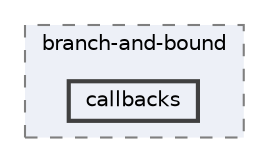 digraph "/home/runner/work/idol/idol/lib/include/idol/mixed-integer/optimizers/branch-and-bound/callbacks"
{
 // LATEX_PDF_SIZE
  bgcolor="transparent";
  edge [fontname=Helvetica,fontsize=10,labelfontname=Helvetica,labelfontsize=10];
  node [fontname=Helvetica,fontsize=10,shape=box,height=0.2,width=0.4];
  compound=true
  subgraph clusterdir_7488d07902afc48715685d6e9163d158 {
    graph [ bgcolor="#edf0f7", pencolor="grey50", label="branch-and-bound", fontname=Helvetica,fontsize=10 style="filled,dashed", URL="dir_7488d07902afc48715685d6e9163d158.html",tooltip=""]
  dir_23e540c7372bac415c750a58ec202909 [label="callbacks", fillcolor="#edf0f7", color="grey25", style="filled,bold", URL="dir_23e540c7372bac415c750a58ec202909.html",tooltip=""];
  }
}
